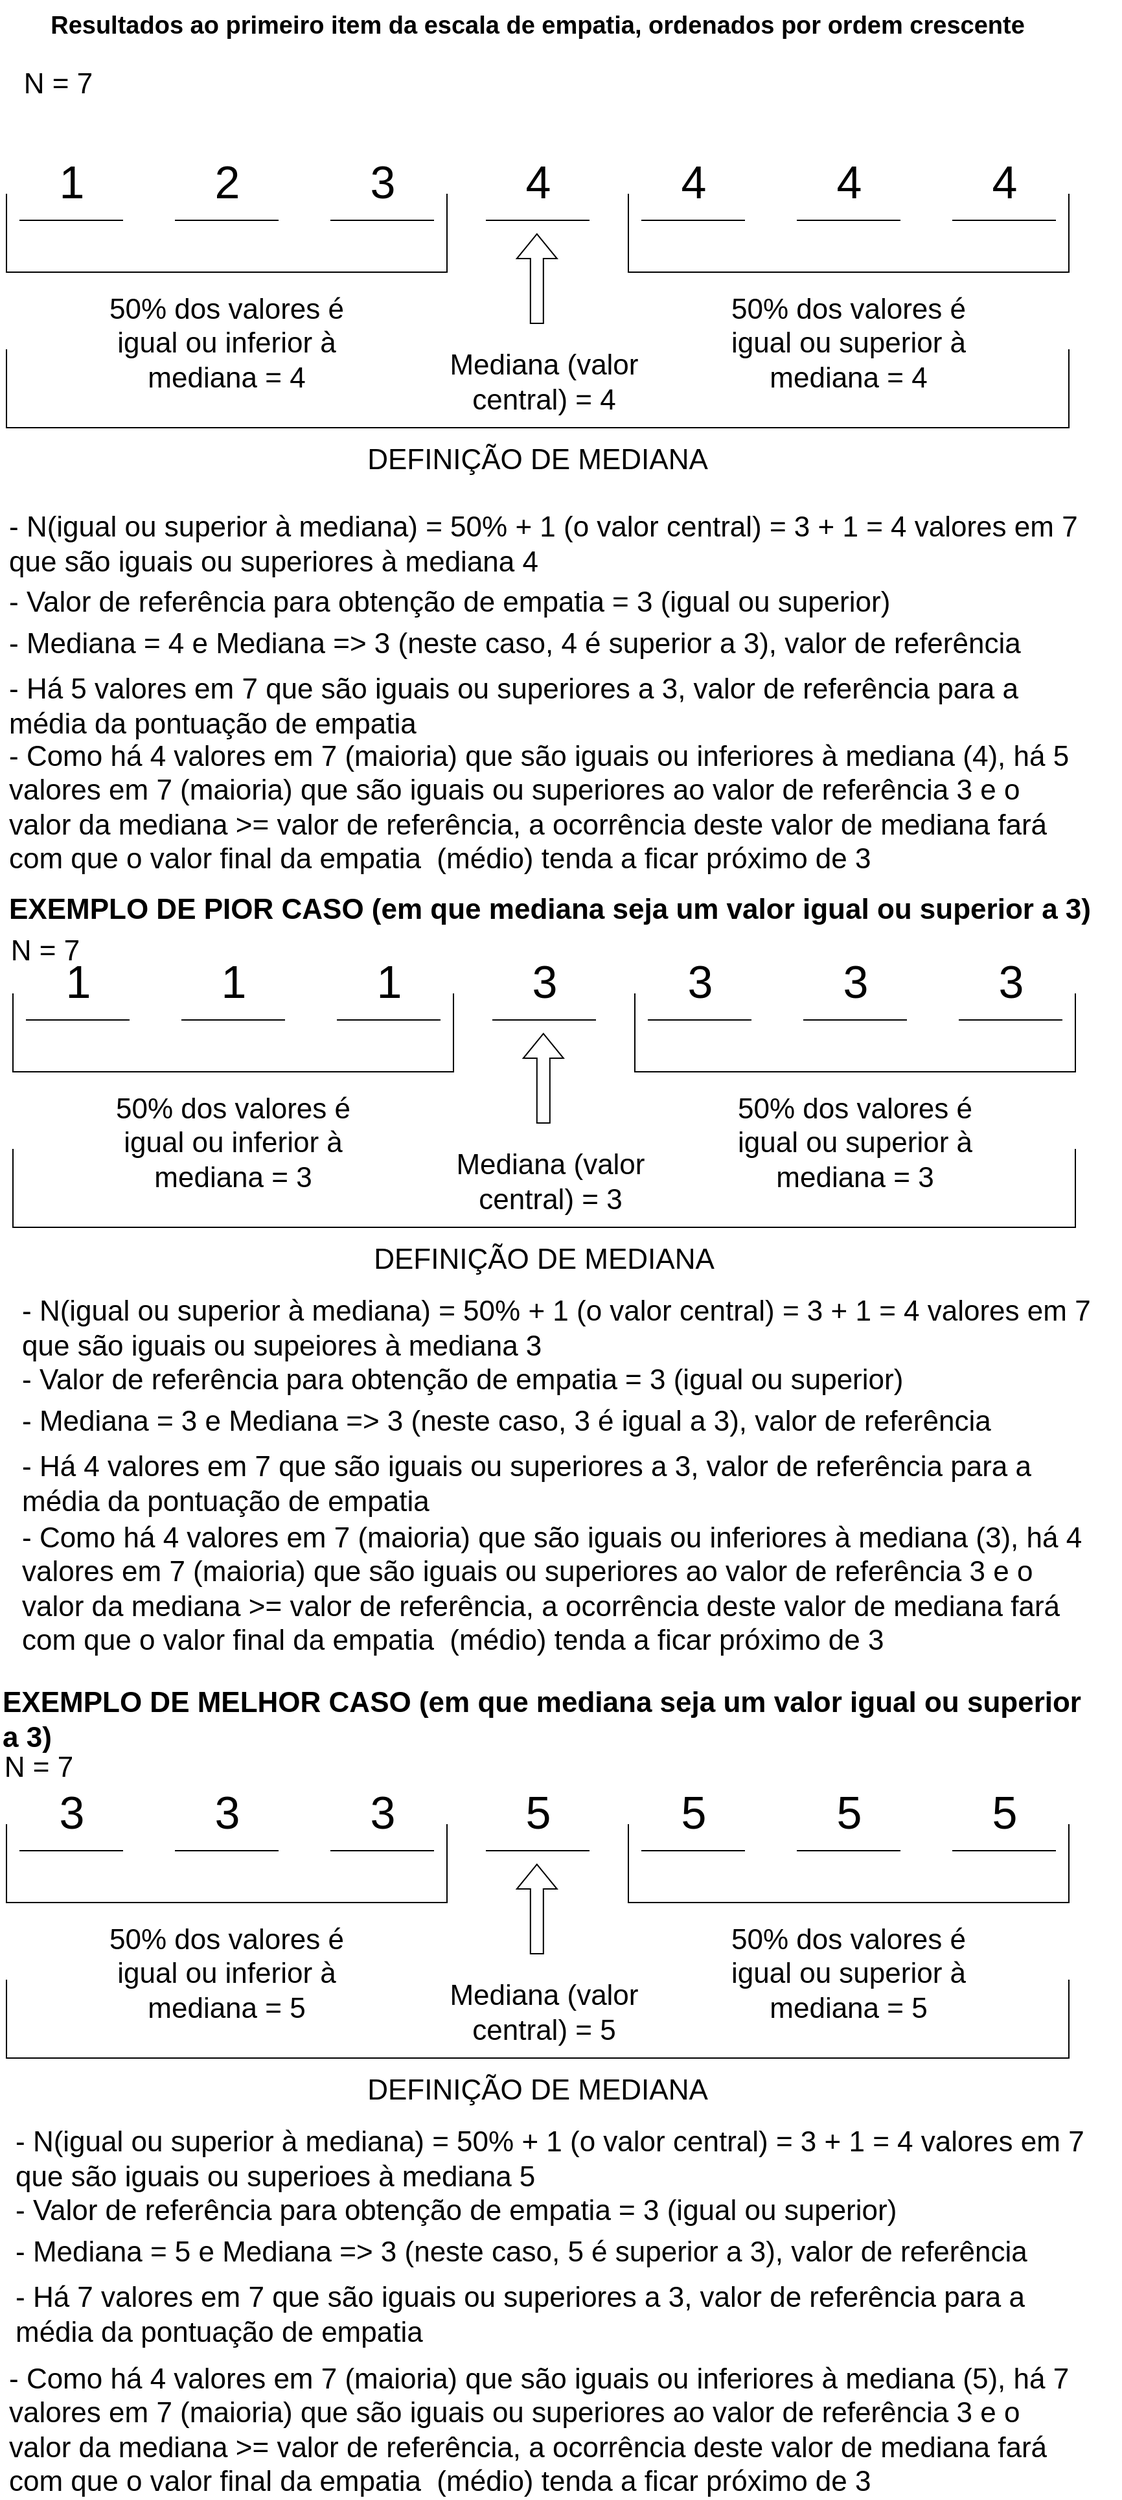 <mxfile version="22.0.0" type="device">
  <diagram name="Page-1" id="ctSU2Plk_UWXI0dnWDSY">
    <mxGraphModel dx="5170" dy="3020" grid="1" gridSize="10" guides="1" tooltips="1" connect="1" arrows="1" fold="1" page="1" pageScale="1" pageWidth="1654" pageHeight="2336" math="0" shadow="0">
      <root>
        <mxCell id="0" />
        <mxCell id="1" parent="0" />
        <mxCell id="eNsB-PMLN9mRBoNj7WUG-65" value="" style="shape=partialRectangle;whiteSpace=wrap;html=1;bottom=1;right=1;left=1;top=0;fillColor=none;routingCenterX=-0.5;" vertex="1" parent="1">
          <mxGeometry x="405" y="1167" width="820" height="60" as="geometry" />
        </mxCell>
        <mxCell id="eNsB-PMLN9mRBoNj7WUG-1" value="" style="endArrow=none;html=1;rounded=0;" edge="1" parent="1">
          <mxGeometry width="50" height="50" relative="1" as="geometry">
            <mxPoint x="410" y="450" as="sourcePoint" />
            <mxPoint x="490" y="450" as="targetPoint" />
          </mxGeometry>
        </mxCell>
        <mxCell id="eNsB-PMLN9mRBoNj7WUG-8" value="&lt;font style=&quot;font-size: 35px;&quot;&gt;1&lt;/font&gt;" style="edgeLabel;html=1;align=center;verticalAlign=middle;resizable=0;points=[];" vertex="1" connectable="0" parent="eNsB-PMLN9mRBoNj7WUG-1">
          <mxGeometry x="0.242" y="1" relative="1" as="geometry">
            <mxPoint x="-10" y="-29" as="offset" />
          </mxGeometry>
        </mxCell>
        <mxCell id="eNsB-PMLN9mRBoNj7WUG-11" value="" style="endArrow=none;html=1;rounded=0;" edge="1" parent="1">
          <mxGeometry width="50" height="50" relative="1" as="geometry">
            <mxPoint x="530" y="450" as="sourcePoint" />
            <mxPoint x="610" y="450" as="targetPoint" />
          </mxGeometry>
        </mxCell>
        <mxCell id="eNsB-PMLN9mRBoNj7WUG-12" value="&lt;font style=&quot;font-size: 35px;&quot;&gt;2&lt;/font&gt;" style="edgeLabel;html=1;align=center;verticalAlign=middle;resizable=0;points=[];" vertex="1" connectable="0" parent="eNsB-PMLN9mRBoNj7WUG-11">
          <mxGeometry x="0.242" y="1" relative="1" as="geometry">
            <mxPoint x="-10" y="-29" as="offset" />
          </mxGeometry>
        </mxCell>
        <mxCell id="eNsB-PMLN9mRBoNj7WUG-13" value="" style="endArrow=none;html=1;rounded=0;" edge="1" parent="1">
          <mxGeometry width="50" height="50" relative="1" as="geometry">
            <mxPoint x="650" y="450" as="sourcePoint" />
            <mxPoint x="730" y="450" as="targetPoint" />
          </mxGeometry>
        </mxCell>
        <mxCell id="eNsB-PMLN9mRBoNj7WUG-14" value="&lt;font style=&quot;font-size: 35px;&quot;&gt;3&lt;/font&gt;" style="edgeLabel;html=1;align=center;verticalAlign=middle;resizable=0;points=[];" vertex="1" connectable="0" parent="eNsB-PMLN9mRBoNj7WUG-13">
          <mxGeometry x="0.242" y="1" relative="1" as="geometry">
            <mxPoint x="-10" y="-29" as="offset" />
          </mxGeometry>
        </mxCell>
        <mxCell id="eNsB-PMLN9mRBoNj7WUG-15" value="" style="endArrow=none;html=1;rounded=0;" edge="1" parent="1">
          <mxGeometry width="50" height="50" relative="1" as="geometry">
            <mxPoint x="770" y="450" as="sourcePoint" />
            <mxPoint x="850" y="450" as="targetPoint" />
          </mxGeometry>
        </mxCell>
        <mxCell id="eNsB-PMLN9mRBoNj7WUG-16" value="&lt;font style=&quot;font-size: 35px;&quot;&gt;4&lt;/font&gt;" style="edgeLabel;html=1;align=center;verticalAlign=middle;resizable=0;points=[];" vertex="1" connectable="0" parent="eNsB-PMLN9mRBoNj7WUG-15">
          <mxGeometry x="0.242" y="1" relative="1" as="geometry">
            <mxPoint x="-10" y="-29" as="offset" />
          </mxGeometry>
        </mxCell>
        <mxCell id="eNsB-PMLN9mRBoNj7WUG-17" value="" style="endArrow=none;html=1;rounded=0;" edge="1" parent="1">
          <mxGeometry width="50" height="50" relative="1" as="geometry">
            <mxPoint x="890" y="450" as="sourcePoint" />
            <mxPoint x="970" y="450" as="targetPoint" />
          </mxGeometry>
        </mxCell>
        <mxCell id="eNsB-PMLN9mRBoNj7WUG-18" value="&lt;font style=&quot;font-size: 35px;&quot;&gt;4&lt;/font&gt;" style="edgeLabel;html=1;align=center;verticalAlign=middle;resizable=0;points=[];" vertex="1" connectable="0" parent="eNsB-PMLN9mRBoNj7WUG-17">
          <mxGeometry x="0.242" y="1" relative="1" as="geometry">
            <mxPoint x="-10" y="-29" as="offset" />
          </mxGeometry>
        </mxCell>
        <mxCell id="eNsB-PMLN9mRBoNj7WUG-19" value="" style="endArrow=none;html=1;rounded=0;" edge="1" parent="1">
          <mxGeometry width="50" height="50" relative="1" as="geometry">
            <mxPoint x="1010" y="450" as="sourcePoint" />
            <mxPoint x="1090" y="450" as="targetPoint" />
          </mxGeometry>
        </mxCell>
        <mxCell id="eNsB-PMLN9mRBoNj7WUG-20" value="&lt;font style=&quot;font-size: 35px;&quot;&gt;4&lt;/font&gt;" style="edgeLabel;html=1;align=center;verticalAlign=middle;resizable=0;points=[];" vertex="1" connectable="0" parent="eNsB-PMLN9mRBoNj7WUG-19">
          <mxGeometry x="0.242" y="1" relative="1" as="geometry">
            <mxPoint x="-10" y="-29" as="offset" />
          </mxGeometry>
        </mxCell>
        <mxCell id="eNsB-PMLN9mRBoNj7WUG-21" value="" style="endArrow=none;html=1;rounded=0;" edge="1" parent="1">
          <mxGeometry width="50" height="50" relative="1" as="geometry">
            <mxPoint x="1130" y="450" as="sourcePoint" />
            <mxPoint x="1210" y="450" as="targetPoint" />
          </mxGeometry>
        </mxCell>
        <mxCell id="eNsB-PMLN9mRBoNj7WUG-22" value="&lt;font style=&quot;font-size: 35px;&quot;&gt;4&lt;/font&gt;" style="edgeLabel;html=1;align=center;verticalAlign=middle;resizable=0;points=[];" vertex="1" connectable="0" parent="eNsB-PMLN9mRBoNj7WUG-21">
          <mxGeometry x="0.242" y="1" relative="1" as="geometry">
            <mxPoint x="-10" y="-29" as="offset" />
          </mxGeometry>
        </mxCell>
        <mxCell id="eNsB-PMLN9mRBoNj7WUG-24" value="&lt;font style=&quot;font-size: 19px;&quot;&gt;&lt;b&gt;Resultados ao primeiro item da escala de empatia, ordenados por ordem crescente&lt;/b&gt;&lt;/font&gt;" style="text;html=1;strokeColor=none;fillColor=none;align=center;verticalAlign=middle;whiteSpace=wrap;rounded=0;" vertex="1" parent="1">
          <mxGeometry x="410" y="280" width="800" height="40" as="geometry" />
        </mxCell>
        <mxCell id="eNsB-PMLN9mRBoNj7WUG-25" value="" style="shape=flexArrow;endArrow=classic;html=1;rounded=0;" edge="1" parent="1">
          <mxGeometry width="50" height="50" relative="1" as="geometry">
            <mxPoint x="809.41" y="530" as="sourcePoint" />
            <mxPoint x="809.41" y="460" as="targetPoint" />
          </mxGeometry>
        </mxCell>
        <mxCell id="eNsB-PMLN9mRBoNj7WUG-26" value="&lt;font style=&quot;font-size: 22px;&quot;&gt;Mediana (valor central) = 4&lt;/font&gt;" style="text;html=1;strokeColor=none;fillColor=none;align=center;verticalAlign=middle;whiteSpace=wrap;rounded=0;" vertex="1" parent="1">
          <mxGeometry x="740" y="550" width="150" height="50" as="geometry" />
        </mxCell>
        <mxCell id="eNsB-PMLN9mRBoNj7WUG-28" value="&lt;font style=&quot;font-size: 22px;&quot;&gt;N = 7&lt;/font&gt;" style="text;html=1;strokeColor=none;fillColor=none;align=center;verticalAlign=middle;whiteSpace=wrap;rounded=0;" vertex="1" parent="1">
          <mxGeometry x="410" y="330" width="60" height="30" as="geometry" />
        </mxCell>
        <mxCell id="eNsB-PMLN9mRBoNj7WUG-29" value="" style="shape=partialRectangle;whiteSpace=wrap;html=1;bottom=1;right=1;left=1;top=0;fillColor=none;routingCenterX=-0.5;" vertex="1" parent="1">
          <mxGeometry x="400" y="430" width="340" height="60" as="geometry" />
        </mxCell>
        <mxCell id="eNsB-PMLN9mRBoNj7WUG-30" value="&lt;font style=&quot;font-size: 22px;&quot;&gt;50% dos valores é igual ou inferior à mediana = 4&lt;/font&gt;" style="text;html=1;strokeColor=none;fillColor=none;align=center;verticalAlign=middle;whiteSpace=wrap;rounded=0;" vertex="1" parent="1">
          <mxGeometry x="470" y="450" width="200" height="190" as="geometry" />
        </mxCell>
        <mxCell id="eNsB-PMLN9mRBoNj7WUG-31" value="&lt;font style=&quot;font-size: 22px;&quot;&gt;50% dos valores é igual ou superior à mediana = 4&lt;/font&gt;" style="text;html=1;strokeColor=none;fillColor=none;align=center;verticalAlign=middle;whiteSpace=wrap;rounded=0;" vertex="1" parent="1">
          <mxGeometry x="950" y="450" width="200" height="190" as="geometry" />
        </mxCell>
        <mxCell id="eNsB-PMLN9mRBoNj7WUG-32" value="" style="shape=partialRectangle;whiteSpace=wrap;html=1;bottom=1;right=1;left=1;top=0;fillColor=none;routingCenterX=-0.5;" vertex="1" parent="1">
          <mxGeometry x="880" y="430" width="340" height="60" as="geometry" />
        </mxCell>
        <mxCell id="eNsB-PMLN9mRBoNj7WUG-33" value="&lt;span style=&quot;font-size: 22px;&quot;&gt;- N(igual ou superior à mediana) = 50% + 1 (o valor central) = 3 + 1 = 4 valores em 7 que são iguais ou superiores à mediana 4&lt;/span&gt;" style="text;html=1;strokeColor=none;fillColor=none;align=left;verticalAlign=middle;whiteSpace=wrap;rounded=0;" vertex="1" parent="1">
          <mxGeometry x="400" y="685" width="850" height="30" as="geometry" />
        </mxCell>
        <mxCell id="eNsB-PMLN9mRBoNj7WUG-37" value="&lt;font style=&quot;font-size: 22px;&quot;&gt;- Valor de referência para obtenção de empatia = 3 (igual ou superior)&lt;/font&gt;" style="text;html=1;strokeColor=none;fillColor=none;align=left;verticalAlign=middle;whiteSpace=wrap;rounded=0;" vertex="1" parent="1">
          <mxGeometry x="400" y="730" width="760" height="30" as="geometry" />
        </mxCell>
        <mxCell id="eNsB-PMLN9mRBoNj7WUG-38" value="" style="shape=partialRectangle;whiteSpace=wrap;html=1;bottom=1;right=1;left=1;top=0;fillColor=none;routingCenterX=-0.5;" vertex="1" parent="1">
          <mxGeometry x="400" y="550" width="820" height="60" as="geometry" />
        </mxCell>
        <mxCell id="eNsB-PMLN9mRBoNj7WUG-39" value="&lt;font style=&quot;font-size: 22px;&quot;&gt;- Há 5 valores em 7 que são iguais ou superiores a 3, valor de referência para a média da pontuação de empatia&amp;nbsp;&lt;/font&gt;" style="text;html=1;strokeColor=none;fillColor=none;align=left;verticalAlign=middle;whiteSpace=wrap;rounded=0;" vertex="1" parent="1">
          <mxGeometry x="400" y="810" width="830" height="30" as="geometry" />
        </mxCell>
        <mxCell id="eNsB-PMLN9mRBoNj7WUG-41" value="&lt;span style=&quot;font-size: 22px;&quot;&gt;DEFINIÇÃO DE MEDIANA&lt;/span&gt;" style="text;html=1;strokeColor=none;fillColor=none;align=center;verticalAlign=middle;whiteSpace=wrap;rounded=0;" vertex="1" parent="1">
          <mxGeometry x="400" y="620" width="820" height="30" as="geometry" />
        </mxCell>
        <mxCell id="eNsB-PMLN9mRBoNj7WUG-42" value="&lt;font style=&quot;font-size: 22px;&quot;&gt;- Como há 4 valores em 7 (maioria) que são iguais ou inferiores à mediana (4), há 5 valores em 7 (maioria) que são iguais ou superiores ao valor de referência 3 e o valor da mediana &amp;gt;= valor de referência, a ocorrência deste valor de mediana fará com que o valor final da empatia&amp;nbsp; (médio) tenda a ficar próximo de 3&lt;/font&gt;" style="text;html=1;strokeColor=none;fillColor=none;align=left;verticalAlign=middle;whiteSpace=wrap;rounded=0;" vertex="1" parent="1">
          <mxGeometry x="400" y="888" width="830" height="30" as="geometry" />
        </mxCell>
        <mxCell id="eNsB-PMLN9mRBoNj7WUG-44" value="&lt;span style=&quot;font-size: 22px;&quot;&gt;&lt;b&gt;EXEMPLO DE PIOR CASO (em que mediana seja um valor igual ou superior a 3)&lt;/b&gt;&lt;/span&gt;" style="text;html=1;strokeColor=none;fillColor=none;align=left;verticalAlign=middle;whiteSpace=wrap;rounded=0;" vertex="1" parent="1">
          <mxGeometry x="400" y="967" width="850" height="30" as="geometry" />
        </mxCell>
        <mxCell id="eNsB-PMLN9mRBoNj7WUG-45" value="" style="endArrow=none;html=1;rounded=0;" edge="1" parent="1">
          <mxGeometry width="50" height="50" relative="1" as="geometry">
            <mxPoint x="415" y="1067" as="sourcePoint" />
            <mxPoint x="495" y="1067" as="targetPoint" />
          </mxGeometry>
        </mxCell>
        <mxCell id="eNsB-PMLN9mRBoNj7WUG-46" value="&lt;font style=&quot;font-size: 35px;&quot;&gt;1&lt;/font&gt;" style="edgeLabel;html=1;align=center;verticalAlign=middle;resizable=0;points=[];" vertex="1" connectable="0" parent="eNsB-PMLN9mRBoNj7WUG-45">
          <mxGeometry x="0.242" y="1" relative="1" as="geometry">
            <mxPoint x="-10" y="-29" as="offset" />
          </mxGeometry>
        </mxCell>
        <mxCell id="eNsB-PMLN9mRBoNj7WUG-47" value="" style="endArrow=none;html=1;rounded=0;" edge="1" parent="1">
          <mxGeometry width="50" height="50" relative="1" as="geometry">
            <mxPoint x="535" y="1067" as="sourcePoint" />
            <mxPoint x="615" y="1067" as="targetPoint" />
          </mxGeometry>
        </mxCell>
        <mxCell id="eNsB-PMLN9mRBoNj7WUG-48" value="&lt;font style=&quot;font-size: 35px;&quot;&gt;1&lt;/font&gt;" style="edgeLabel;html=1;align=center;verticalAlign=middle;resizable=0;points=[];" vertex="1" connectable="0" parent="eNsB-PMLN9mRBoNj7WUG-47">
          <mxGeometry x="0.242" y="1" relative="1" as="geometry">
            <mxPoint x="-10" y="-29" as="offset" />
          </mxGeometry>
        </mxCell>
        <mxCell id="eNsB-PMLN9mRBoNj7WUG-49" value="" style="endArrow=none;html=1;rounded=0;" edge="1" parent="1">
          <mxGeometry width="50" height="50" relative="1" as="geometry">
            <mxPoint x="655" y="1067" as="sourcePoint" />
            <mxPoint x="735" y="1067" as="targetPoint" />
          </mxGeometry>
        </mxCell>
        <mxCell id="eNsB-PMLN9mRBoNj7WUG-50" value="&lt;font style=&quot;font-size: 35px;&quot;&gt;1&lt;/font&gt;" style="edgeLabel;html=1;align=center;verticalAlign=middle;resizable=0;points=[];" vertex="1" connectable="0" parent="eNsB-PMLN9mRBoNj7WUG-49">
          <mxGeometry x="0.242" y="1" relative="1" as="geometry">
            <mxPoint x="-10" y="-29" as="offset" />
          </mxGeometry>
        </mxCell>
        <mxCell id="eNsB-PMLN9mRBoNj7WUG-51" value="" style="endArrow=none;html=1;rounded=0;" edge="1" parent="1">
          <mxGeometry width="50" height="50" relative="1" as="geometry">
            <mxPoint x="775" y="1067" as="sourcePoint" />
            <mxPoint x="855" y="1067" as="targetPoint" />
          </mxGeometry>
        </mxCell>
        <mxCell id="eNsB-PMLN9mRBoNj7WUG-52" value="&lt;font style=&quot;font-size: 35px;&quot;&gt;3&lt;/font&gt;" style="edgeLabel;html=1;align=center;verticalAlign=middle;resizable=0;points=[];" vertex="1" connectable="0" parent="eNsB-PMLN9mRBoNj7WUG-51">
          <mxGeometry x="0.242" y="1" relative="1" as="geometry">
            <mxPoint x="-10" y="-29" as="offset" />
          </mxGeometry>
        </mxCell>
        <mxCell id="eNsB-PMLN9mRBoNj7WUG-53" value="" style="endArrow=none;html=1;rounded=0;" edge="1" parent="1">
          <mxGeometry width="50" height="50" relative="1" as="geometry">
            <mxPoint x="895" y="1067" as="sourcePoint" />
            <mxPoint x="975" y="1067" as="targetPoint" />
          </mxGeometry>
        </mxCell>
        <mxCell id="eNsB-PMLN9mRBoNj7WUG-54" value="&lt;font style=&quot;font-size: 35px;&quot;&gt;3&lt;/font&gt;" style="edgeLabel;html=1;align=center;verticalAlign=middle;resizable=0;points=[];" vertex="1" connectable="0" parent="eNsB-PMLN9mRBoNj7WUG-53">
          <mxGeometry x="0.242" y="1" relative="1" as="geometry">
            <mxPoint x="-10" y="-29" as="offset" />
          </mxGeometry>
        </mxCell>
        <mxCell id="eNsB-PMLN9mRBoNj7WUG-55" value="" style="endArrow=none;html=1;rounded=0;" edge="1" parent="1">
          <mxGeometry width="50" height="50" relative="1" as="geometry">
            <mxPoint x="1015" y="1067" as="sourcePoint" />
            <mxPoint x="1095" y="1067" as="targetPoint" />
          </mxGeometry>
        </mxCell>
        <mxCell id="eNsB-PMLN9mRBoNj7WUG-56" value="&lt;font style=&quot;font-size: 35px;&quot;&gt;3&lt;/font&gt;" style="edgeLabel;html=1;align=center;verticalAlign=middle;resizable=0;points=[];" vertex="1" connectable="0" parent="eNsB-PMLN9mRBoNj7WUG-55">
          <mxGeometry x="0.242" y="1" relative="1" as="geometry">
            <mxPoint x="-10" y="-29" as="offset" />
          </mxGeometry>
        </mxCell>
        <mxCell id="eNsB-PMLN9mRBoNj7WUG-57" value="" style="endArrow=none;html=1;rounded=0;" edge="1" parent="1">
          <mxGeometry width="50" height="50" relative="1" as="geometry">
            <mxPoint x="1135" y="1067" as="sourcePoint" />
            <mxPoint x="1215" y="1067" as="targetPoint" />
          </mxGeometry>
        </mxCell>
        <mxCell id="eNsB-PMLN9mRBoNj7WUG-58" value="&lt;font style=&quot;font-size: 35px;&quot;&gt;3&lt;/font&gt;" style="edgeLabel;html=1;align=center;verticalAlign=middle;resizable=0;points=[];" vertex="1" connectable="0" parent="eNsB-PMLN9mRBoNj7WUG-57">
          <mxGeometry x="0.242" y="1" relative="1" as="geometry">
            <mxPoint x="-10" y="-29" as="offset" />
          </mxGeometry>
        </mxCell>
        <mxCell id="eNsB-PMLN9mRBoNj7WUG-59" value="" style="shape=flexArrow;endArrow=classic;html=1;rounded=0;" edge="1" parent="1">
          <mxGeometry width="50" height="50" relative="1" as="geometry">
            <mxPoint x="814.41" y="1147" as="sourcePoint" />
            <mxPoint x="814.41" y="1077" as="targetPoint" />
          </mxGeometry>
        </mxCell>
        <mxCell id="eNsB-PMLN9mRBoNj7WUG-60" value="&lt;font style=&quot;font-size: 22px;&quot;&gt;Mediana (valor central) = 3&lt;/font&gt;" style="text;html=1;strokeColor=none;fillColor=none;align=center;verticalAlign=middle;whiteSpace=wrap;rounded=0;" vertex="1" parent="1">
          <mxGeometry x="745" y="1167" width="150" height="50" as="geometry" />
        </mxCell>
        <mxCell id="eNsB-PMLN9mRBoNj7WUG-61" value="" style="shape=partialRectangle;whiteSpace=wrap;html=1;bottom=1;right=1;left=1;top=0;fillColor=none;routingCenterX=-0.5;" vertex="1" parent="1">
          <mxGeometry x="405" y="1047" width="340" height="60" as="geometry" />
        </mxCell>
        <mxCell id="eNsB-PMLN9mRBoNj7WUG-62" value="&lt;font style=&quot;font-size: 22px;&quot;&gt;50% dos valores é igual ou inferior à mediana = 3&lt;/font&gt;" style="text;html=1;strokeColor=none;fillColor=none;align=center;verticalAlign=middle;whiteSpace=wrap;rounded=0;" vertex="1" parent="1">
          <mxGeometry x="475" y="1067" width="200" height="190" as="geometry" />
        </mxCell>
        <mxCell id="eNsB-PMLN9mRBoNj7WUG-63" value="&lt;font style=&quot;font-size: 22px;&quot;&gt;50% dos valores é igual ou superior à mediana = 3&lt;/font&gt;" style="text;html=1;strokeColor=none;fillColor=none;align=center;verticalAlign=middle;whiteSpace=wrap;rounded=0;" vertex="1" parent="1">
          <mxGeometry x="955" y="1067" width="200" height="190" as="geometry" />
        </mxCell>
        <mxCell id="eNsB-PMLN9mRBoNj7WUG-64" value="" style="shape=partialRectangle;whiteSpace=wrap;html=1;bottom=1;right=1;left=1;top=0;fillColor=none;routingCenterX=-0.5;" vertex="1" parent="1">
          <mxGeometry x="885" y="1047" width="340" height="60" as="geometry" />
        </mxCell>
        <mxCell id="eNsB-PMLN9mRBoNj7WUG-66" value="&lt;span style=&quot;font-size: 22px;&quot;&gt;DEFINIÇÃO DE MEDIANA&lt;/span&gt;" style="text;html=1;strokeColor=none;fillColor=none;align=center;verticalAlign=middle;whiteSpace=wrap;rounded=0;" vertex="1" parent="1">
          <mxGeometry x="405" y="1237" width="820" height="30" as="geometry" />
        </mxCell>
        <mxCell id="eNsB-PMLN9mRBoNj7WUG-67" value="&lt;font style=&quot;font-size: 22px;&quot;&gt;- Mediana = 4 e Mediana =&amp;gt; 3 (neste caso, 4 é superior a 3), valor de referência&lt;/font&gt;" style="text;html=1;strokeColor=none;fillColor=none;align=left;verticalAlign=middle;whiteSpace=wrap;rounded=0;" vertex="1" parent="1">
          <mxGeometry x="400" y="762" width="800" height="30" as="geometry" />
        </mxCell>
        <mxCell id="eNsB-PMLN9mRBoNj7WUG-68" value="&lt;span style=&quot;font-size: 22px;&quot;&gt;- N(igual ou superior à mediana) = 50% + 1 (o valor central) = 3 + 1 = 4 valores em 7 que são iguais ou supeiores à mediana 3&lt;/span&gt;" style="text;html=1;strokeColor=none;fillColor=none;align=left;verticalAlign=middle;whiteSpace=wrap;rounded=0;" vertex="1" parent="1">
          <mxGeometry x="410" y="1290" width="850" height="30" as="geometry" />
        </mxCell>
        <mxCell id="eNsB-PMLN9mRBoNj7WUG-69" value="&lt;font style=&quot;font-size: 22px;&quot;&gt;- Valor de referência para obtenção de empatia = 3 (igual ou superior)&lt;/font&gt;" style="text;html=1;strokeColor=none;fillColor=none;align=left;verticalAlign=middle;whiteSpace=wrap;rounded=0;" vertex="1" parent="1">
          <mxGeometry x="410" y="1330" width="710" height="30" as="geometry" />
        </mxCell>
        <mxCell id="eNsB-PMLN9mRBoNj7WUG-70" value="&lt;font style=&quot;font-size: 22px;&quot;&gt;- Há 4 valores em 7 que são iguais ou superiores a 3, valor de referência para a média da pontuação de empatia&amp;nbsp;&lt;/font&gt;" style="text;html=1;strokeColor=none;fillColor=none;align=left;verticalAlign=middle;whiteSpace=wrap;rounded=0;" vertex="1" parent="1">
          <mxGeometry x="410" y="1410" width="830" height="30" as="geometry" />
        </mxCell>
        <mxCell id="eNsB-PMLN9mRBoNj7WUG-72" value="&lt;font style=&quot;font-size: 22px;&quot;&gt;- Mediana = 3 e Mediana =&amp;gt; 3 (neste caso, 3 é igual a 3), valor de referência&lt;/font&gt;" style="text;html=1;strokeColor=none;fillColor=none;align=left;verticalAlign=middle;whiteSpace=wrap;rounded=0;" vertex="1" parent="1">
          <mxGeometry x="410" y="1362" width="800" height="30" as="geometry" />
        </mxCell>
        <mxCell id="eNsB-PMLN9mRBoNj7WUG-73" value="&lt;font style=&quot;font-size: 22px;&quot;&gt;N = 7&lt;/font&gt;" style="text;html=1;strokeColor=none;fillColor=none;align=center;verticalAlign=middle;whiteSpace=wrap;rounded=0;" vertex="1" parent="1">
          <mxGeometry x="400" y="999" width="60" height="30" as="geometry" />
        </mxCell>
        <mxCell id="eNsB-PMLN9mRBoNj7WUG-74" value="" style="shape=partialRectangle;whiteSpace=wrap;html=1;bottom=1;right=1;left=1;top=0;fillColor=none;routingCenterX=-0.5;" vertex="1" parent="1">
          <mxGeometry x="400" y="1808" width="820" height="60" as="geometry" />
        </mxCell>
        <mxCell id="eNsB-PMLN9mRBoNj7WUG-75" value="&lt;span style=&quot;font-size: 22px;&quot;&gt;&lt;b&gt;EXEMPLO DE MELHOR CASO (em que mediana seja um valor igual ou superior a 3)&lt;/b&gt;&lt;/span&gt;" style="text;html=1;strokeColor=none;fillColor=none;align=left;verticalAlign=middle;whiteSpace=wrap;rounded=0;" vertex="1" parent="1">
          <mxGeometry x="395" y="1592" width="850" height="30" as="geometry" />
        </mxCell>
        <mxCell id="eNsB-PMLN9mRBoNj7WUG-76" value="" style="endArrow=none;html=1;rounded=0;" edge="1" parent="1">
          <mxGeometry width="50" height="50" relative="1" as="geometry">
            <mxPoint x="410" y="1708" as="sourcePoint" />
            <mxPoint x="490" y="1708" as="targetPoint" />
          </mxGeometry>
        </mxCell>
        <mxCell id="eNsB-PMLN9mRBoNj7WUG-77" value="&lt;font style=&quot;font-size: 35px;&quot;&gt;3&lt;/font&gt;" style="edgeLabel;html=1;align=center;verticalAlign=middle;resizable=0;points=[];" vertex="1" connectable="0" parent="eNsB-PMLN9mRBoNj7WUG-76">
          <mxGeometry x="0.242" y="1" relative="1" as="geometry">
            <mxPoint x="-10" y="-29" as="offset" />
          </mxGeometry>
        </mxCell>
        <mxCell id="eNsB-PMLN9mRBoNj7WUG-78" value="" style="endArrow=none;html=1;rounded=0;" edge="1" parent="1">
          <mxGeometry width="50" height="50" relative="1" as="geometry">
            <mxPoint x="530" y="1708" as="sourcePoint" />
            <mxPoint x="610" y="1708" as="targetPoint" />
          </mxGeometry>
        </mxCell>
        <mxCell id="eNsB-PMLN9mRBoNj7WUG-79" value="&lt;font style=&quot;font-size: 35px;&quot;&gt;3&lt;/font&gt;" style="edgeLabel;html=1;align=center;verticalAlign=middle;resizable=0;points=[];" vertex="1" connectable="0" parent="eNsB-PMLN9mRBoNj7WUG-78">
          <mxGeometry x="0.242" y="1" relative="1" as="geometry">
            <mxPoint x="-10" y="-29" as="offset" />
          </mxGeometry>
        </mxCell>
        <mxCell id="eNsB-PMLN9mRBoNj7WUG-80" value="" style="endArrow=none;html=1;rounded=0;" edge="1" parent="1">
          <mxGeometry width="50" height="50" relative="1" as="geometry">
            <mxPoint x="650" y="1708" as="sourcePoint" />
            <mxPoint x="730" y="1708" as="targetPoint" />
          </mxGeometry>
        </mxCell>
        <mxCell id="eNsB-PMLN9mRBoNj7WUG-81" value="&lt;font style=&quot;font-size: 35px;&quot;&gt;3&lt;/font&gt;" style="edgeLabel;html=1;align=center;verticalAlign=middle;resizable=0;points=[];" vertex="1" connectable="0" parent="eNsB-PMLN9mRBoNj7WUG-80">
          <mxGeometry x="0.242" y="1" relative="1" as="geometry">
            <mxPoint x="-10" y="-29" as="offset" />
          </mxGeometry>
        </mxCell>
        <mxCell id="eNsB-PMLN9mRBoNj7WUG-82" value="" style="endArrow=none;html=1;rounded=0;" edge="1" parent="1">
          <mxGeometry width="50" height="50" relative="1" as="geometry">
            <mxPoint x="770" y="1708" as="sourcePoint" />
            <mxPoint x="850" y="1708" as="targetPoint" />
          </mxGeometry>
        </mxCell>
        <mxCell id="eNsB-PMLN9mRBoNj7WUG-83" value="&lt;font style=&quot;font-size: 35px;&quot;&gt;5&lt;/font&gt;" style="edgeLabel;html=1;align=center;verticalAlign=middle;resizable=0;points=[];" vertex="1" connectable="0" parent="eNsB-PMLN9mRBoNj7WUG-82">
          <mxGeometry x="0.242" y="1" relative="1" as="geometry">
            <mxPoint x="-10" y="-29" as="offset" />
          </mxGeometry>
        </mxCell>
        <mxCell id="eNsB-PMLN9mRBoNj7WUG-84" value="" style="endArrow=none;html=1;rounded=0;" edge="1" parent="1">
          <mxGeometry width="50" height="50" relative="1" as="geometry">
            <mxPoint x="890" y="1708" as="sourcePoint" />
            <mxPoint x="970" y="1708" as="targetPoint" />
          </mxGeometry>
        </mxCell>
        <mxCell id="eNsB-PMLN9mRBoNj7WUG-85" value="&lt;font style=&quot;font-size: 35px;&quot;&gt;5&lt;/font&gt;" style="edgeLabel;html=1;align=center;verticalAlign=middle;resizable=0;points=[];" vertex="1" connectable="0" parent="eNsB-PMLN9mRBoNj7WUG-84">
          <mxGeometry x="0.242" y="1" relative="1" as="geometry">
            <mxPoint x="-10" y="-29" as="offset" />
          </mxGeometry>
        </mxCell>
        <mxCell id="eNsB-PMLN9mRBoNj7WUG-86" value="" style="endArrow=none;html=1;rounded=0;" edge="1" parent="1">
          <mxGeometry width="50" height="50" relative="1" as="geometry">
            <mxPoint x="1010" y="1708" as="sourcePoint" />
            <mxPoint x="1090" y="1708" as="targetPoint" />
          </mxGeometry>
        </mxCell>
        <mxCell id="eNsB-PMLN9mRBoNj7WUG-87" value="&lt;font style=&quot;font-size: 35px;&quot;&gt;5&lt;/font&gt;" style="edgeLabel;html=1;align=center;verticalAlign=middle;resizable=0;points=[];" vertex="1" connectable="0" parent="eNsB-PMLN9mRBoNj7WUG-86">
          <mxGeometry x="0.242" y="1" relative="1" as="geometry">
            <mxPoint x="-10" y="-29" as="offset" />
          </mxGeometry>
        </mxCell>
        <mxCell id="eNsB-PMLN9mRBoNj7WUG-88" value="" style="endArrow=none;html=1;rounded=0;" edge="1" parent="1">
          <mxGeometry width="50" height="50" relative="1" as="geometry">
            <mxPoint x="1130" y="1708" as="sourcePoint" />
            <mxPoint x="1210" y="1708" as="targetPoint" />
          </mxGeometry>
        </mxCell>
        <mxCell id="eNsB-PMLN9mRBoNj7WUG-89" value="&lt;font style=&quot;font-size: 35px;&quot;&gt;5&lt;/font&gt;" style="edgeLabel;html=1;align=center;verticalAlign=middle;resizable=0;points=[];" vertex="1" connectable="0" parent="eNsB-PMLN9mRBoNj7WUG-88">
          <mxGeometry x="0.242" y="1" relative="1" as="geometry">
            <mxPoint x="-10" y="-29" as="offset" />
          </mxGeometry>
        </mxCell>
        <mxCell id="eNsB-PMLN9mRBoNj7WUG-90" value="" style="shape=flexArrow;endArrow=classic;html=1;rounded=0;" edge="1" parent="1">
          <mxGeometry width="50" height="50" relative="1" as="geometry">
            <mxPoint x="809.41" y="1788" as="sourcePoint" />
            <mxPoint x="809.41" y="1718" as="targetPoint" />
          </mxGeometry>
        </mxCell>
        <mxCell id="eNsB-PMLN9mRBoNj7WUG-91" value="&lt;font style=&quot;font-size: 22px;&quot;&gt;Mediana (valor central) = 5&lt;/font&gt;" style="text;html=1;strokeColor=none;fillColor=none;align=center;verticalAlign=middle;whiteSpace=wrap;rounded=0;" vertex="1" parent="1">
          <mxGeometry x="740" y="1808" width="150" height="50" as="geometry" />
        </mxCell>
        <mxCell id="eNsB-PMLN9mRBoNj7WUG-92" value="" style="shape=partialRectangle;whiteSpace=wrap;html=1;bottom=1;right=1;left=1;top=0;fillColor=none;routingCenterX=-0.5;" vertex="1" parent="1">
          <mxGeometry x="400" y="1688" width="340" height="60" as="geometry" />
        </mxCell>
        <mxCell id="eNsB-PMLN9mRBoNj7WUG-93" value="&lt;font style=&quot;font-size: 22px;&quot;&gt;50% dos valores é igual ou inferior à mediana = 5&lt;/font&gt;" style="text;html=1;strokeColor=none;fillColor=none;align=center;verticalAlign=middle;whiteSpace=wrap;rounded=0;" vertex="1" parent="1">
          <mxGeometry x="470" y="1708" width="200" height="190" as="geometry" />
        </mxCell>
        <mxCell id="eNsB-PMLN9mRBoNj7WUG-94" value="&lt;font style=&quot;font-size: 22px;&quot;&gt;50% dos valores é igual ou superior à mediana = 5&lt;/font&gt;" style="text;html=1;strokeColor=none;fillColor=none;align=center;verticalAlign=middle;whiteSpace=wrap;rounded=0;" vertex="1" parent="1">
          <mxGeometry x="950" y="1708" width="200" height="190" as="geometry" />
        </mxCell>
        <mxCell id="eNsB-PMLN9mRBoNj7WUG-95" value="" style="shape=partialRectangle;whiteSpace=wrap;html=1;bottom=1;right=1;left=1;top=0;fillColor=none;routingCenterX=-0.5;" vertex="1" parent="1">
          <mxGeometry x="880" y="1688" width="340" height="60" as="geometry" />
        </mxCell>
        <mxCell id="eNsB-PMLN9mRBoNj7WUG-96" value="&lt;span style=&quot;font-size: 22px;&quot;&gt;DEFINIÇÃO DE MEDIANA&lt;/span&gt;" style="text;html=1;strokeColor=none;fillColor=none;align=center;verticalAlign=middle;whiteSpace=wrap;rounded=0;" vertex="1" parent="1">
          <mxGeometry x="400" y="1878" width="820" height="30" as="geometry" />
        </mxCell>
        <mxCell id="eNsB-PMLN9mRBoNj7WUG-97" value="&lt;span style=&quot;font-size: 22px;&quot;&gt;- N(igual ou superior à mediana) = 50% + 1 (o valor central) = 3 + 1 = 4 valores em 7 que são iguais ou superioes à mediana 5&lt;/span&gt;" style="text;html=1;strokeColor=none;fillColor=none;align=left;verticalAlign=middle;whiteSpace=wrap;rounded=0;" vertex="1" parent="1">
          <mxGeometry x="405" y="1931" width="850" height="30" as="geometry" />
        </mxCell>
        <mxCell id="eNsB-PMLN9mRBoNj7WUG-98" value="&lt;font style=&quot;font-size: 22px;&quot;&gt;- Valor de referência para obtenção de empatia = 3 (igual ou superior)&lt;/font&gt;" style="text;html=1;strokeColor=none;fillColor=none;align=left;verticalAlign=middle;whiteSpace=wrap;rounded=0;" vertex="1" parent="1">
          <mxGeometry x="405" y="1971" width="745" height="30" as="geometry" />
        </mxCell>
        <mxCell id="eNsB-PMLN9mRBoNj7WUG-99" value="&lt;font style=&quot;font-size: 22px;&quot;&gt;- Há 7 valores em 7 que são iguais ou superiores a 3, valor de referência para a média da pontuação de empatia&amp;nbsp;&lt;/font&gt;" style="text;html=1;strokeColor=none;fillColor=none;align=left;verticalAlign=middle;whiteSpace=wrap;rounded=0;" vertex="1" parent="1">
          <mxGeometry x="405" y="2051" width="830" height="30" as="geometry" />
        </mxCell>
        <mxCell id="eNsB-PMLN9mRBoNj7WUG-101" value="&lt;font style=&quot;font-size: 22px;&quot;&gt;- Mediana = 5 e Mediana =&amp;gt; 3 (neste caso, 5 é superior a 3), valor de referência&lt;/font&gt;" style="text;html=1;strokeColor=none;fillColor=none;align=left;verticalAlign=middle;whiteSpace=wrap;rounded=0;" vertex="1" parent="1">
          <mxGeometry x="405" y="2003" width="800" height="30" as="geometry" />
        </mxCell>
        <mxCell id="eNsB-PMLN9mRBoNj7WUG-102" value="&lt;font style=&quot;font-size: 22px;&quot;&gt;N = 7&lt;/font&gt;" style="text;html=1;strokeColor=none;fillColor=none;align=center;verticalAlign=middle;whiteSpace=wrap;rounded=0;" vertex="1" parent="1">
          <mxGeometry x="395" y="1629" width="60" height="30" as="geometry" />
        </mxCell>
        <mxCell id="eNsB-PMLN9mRBoNj7WUG-103" value="&lt;font style=&quot;font-size: 22px;&quot;&gt;- Como há 4 valores em 7 (maioria) que são iguais ou inferiores à mediana (3), há 4 valores em 7 (maioria) que são iguais ou superiores ao valor de referência 3 e o valor da mediana &amp;gt;= valor de referência, a ocorrência deste valor de mediana fará com que o valor final da empatia&amp;nbsp; (médio) tenda a ficar próximo de 3&lt;/font&gt;" style="text;html=1;strokeColor=none;fillColor=none;align=left;verticalAlign=middle;whiteSpace=wrap;rounded=0;" vertex="1" parent="1">
          <mxGeometry x="410" y="1491" width="830" height="30" as="geometry" />
        </mxCell>
        <mxCell id="eNsB-PMLN9mRBoNj7WUG-104" value="&lt;font style=&quot;font-size: 22px;&quot;&gt;- Como há 4 valores em 7 (maioria) que são iguais ou inferiores à mediana (5), há 7 valores em 7 (maioria) que são iguais ou superiores ao valor de referência 3 e o valor da mediana &amp;gt;= valor de referência, a ocorrência deste valor de mediana fará com que o valor final da empatia&amp;nbsp; (médio) tenda a ficar próximo de 3&lt;/font&gt;" style="text;html=1;strokeColor=none;fillColor=none;align=left;verticalAlign=middle;whiteSpace=wrap;rounded=0;" vertex="1" parent="1">
          <mxGeometry x="400" y="2140" width="830" height="30" as="geometry" />
        </mxCell>
      </root>
    </mxGraphModel>
  </diagram>
</mxfile>

